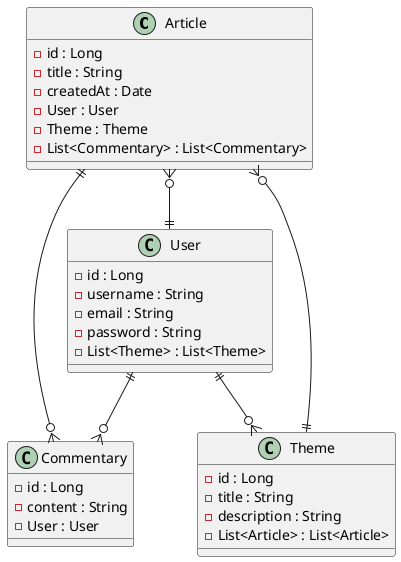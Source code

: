 @startuml

class Article {
    -id : Long
    -title : String
    -createdAt : Date
    -User : User
    -Theme : Theme
    -List<Commentary> : List<Commentary>
}

class User {
    -id : Long
    -username : String
    -email : String
    -password : String
    -List<Theme> : List<Theme>
}

class Commentary {
    -id : Long
    -content : String
    -User : User
'    -Article : Article
}

class Theme {
    -id : Long
    -title : String
    -description : String
    -List<Article> : List<Article>
}

'Relationships
Article }o--|| User
Article }o--|| Theme
Article ||--o{ Commentary
User ||--o{ Theme
User ||--o{ Commentary
@enduml
